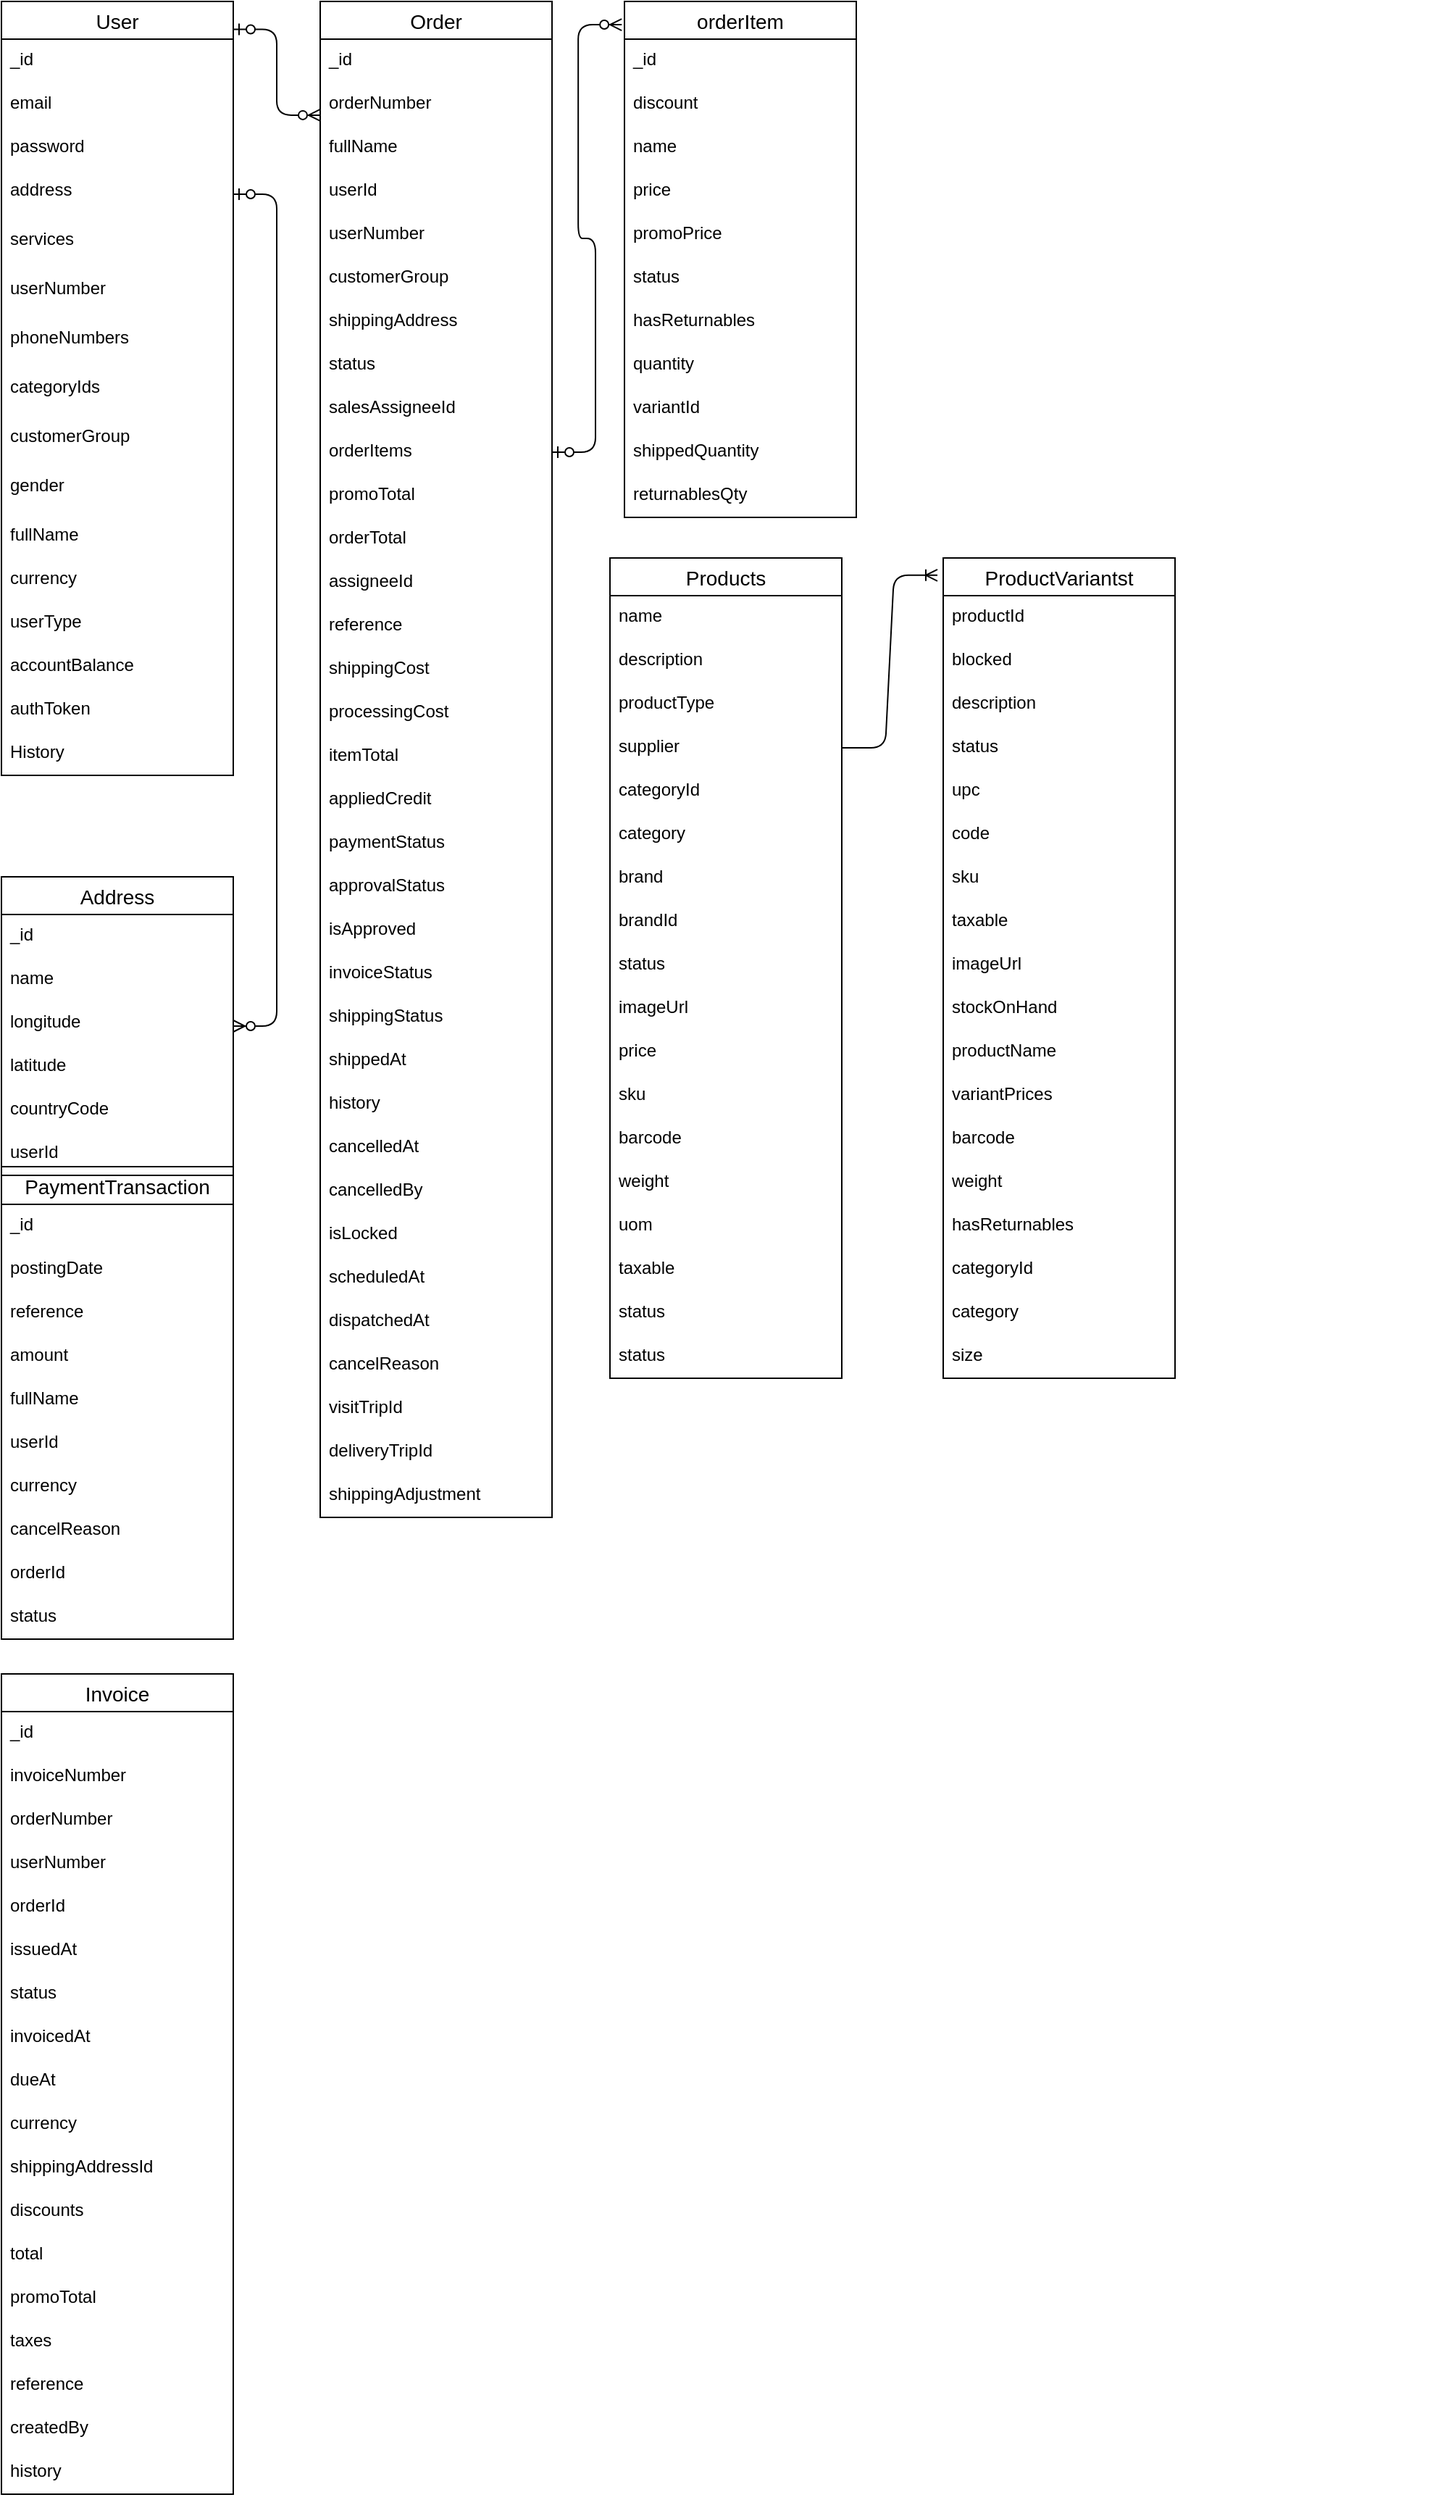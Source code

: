 <mxfile version="13.7.7" type="github">
  <diagram id="R2lEEEUBdFMjLlhIrx00" name="Page-1">
    <mxGraphModel dx="1426" dy="946" grid="1" gridSize="10" guides="1" tooltips="1" connect="1" arrows="1" fold="1" page="1" pageScale="1" pageWidth="850" pageHeight="1100" math="0" shadow="0" extFonts="Permanent Marker^https://fonts.googleapis.com/css?family=Permanent+Marker">
      <root>
        <mxCell id="0" />
        <mxCell id="1" parent="0" />
        <mxCell id="zoeTiOGP78ki9idw1pZU-129" value="&lt;span style=&quot;color: rgba(0 , 0 , 0 , 0) ; font-family: monospace ; font-size: 0px&quot;&gt;tttout&lt;/span&gt;" style="text;html=1;align=center;verticalAlign=middle;resizable=0;points=[];autosize=1;" vertex="1" parent="1">
          <mxGeometry x="400" y="520" width="20" height="20" as="geometry" />
        </mxCell>
        <mxCell id="zoeTiOGP78ki9idw1pZU-151" value="&lt;pre style=&quot;background-color: rgb(255 , 255 , 255) ; font-family: &amp;#34;fira code medium&amp;#34; , monospace ; font-size: 9.8pt&quot;&gt;&lt;pre style=&quot;color: rgb(8 , 8 , 8) ; font-family: &amp;#34;fira code medium&amp;#34; , monospace ; font-size: 9.8pt&quot;&gt;&lt;br&gt;&lt;/pre&gt;&lt;/pre&gt;" style="text;html=1;strokeColor=none;fillColor=none;align=center;verticalAlign=middle;whiteSpace=wrap;rounded=0;" vertex="1" parent="1">
          <mxGeometry x="390" y="560" width="40" height="20" as="geometry" />
        </mxCell>
        <mxCell id="zoeTiOGP78ki9idw1pZU-157" value="&lt;pre style=&quot;background-color: #ffffff ; color: #080808 ; font-family: &amp;#34;fira code medium&amp;#34; , monospace ; font-size: 9.8pt&quot;&gt;&lt;br&gt;&lt;/pre&gt;" style="text;html=1;strokeColor=none;fillColor=none;align=center;verticalAlign=middle;whiteSpace=wrap;rounded=0;" vertex="1" parent="1">
          <mxGeometry x="450" y="570" width="40" height="20" as="geometry" />
        </mxCell>
        <mxCell id="zoeTiOGP78ki9idw1pZU-295" value="" style="edgeStyle=entityRelationEdgeStyle;fontSize=12;html=1;endArrow=ERzeroToMany;startArrow=ERzeroToOne;strokeColor=#000000;exitX=1;exitY=0.5;exitDx=0;exitDy=0;" edge="1" parent="1" source="zoeTiOGP78ki9idw1pZU-280" target="zoeTiOGP78ki9idw1pZU-287">
          <mxGeometry width="100" height="100" relative="1" as="geometry">
            <mxPoint x="170" y="420" as="sourcePoint" />
            <mxPoint x="220" y="680" as="targetPoint" />
          </mxGeometry>
        </mxCell>
        <mxCell id="zoeTiOGP78ki9idw1pZU-276" value="User" style="swimlane;fontStyle=0;childLayout=stackLayout;horizontal=1;startSize=26;horizontalStack=0;resizeParent=1;resizeParentMax=0;resizeLast=0;collapsible=1;marginBottom=0;align=center;fontSize=14;" vertex="1" parent="1">
          <mxGeometry x="30" y="56" width="160" height="534" as="geometry" />
        </mxCell>
        <mxCell id="zoeTiOGP78ki9idw1pZU-277" value="_id" style="text;strokeColor=none;fillColor=none;spacingLeft=4;spacingRight=4;overflow=hidden;rotatable=0;points=[[0,0.5],[1,0.5]];portConstraint=eastwest;fontSize=12;" vertex="1" parent="zoeTiOGP78ki9idw1pZU-276">
          <mxGeometry y="26" width="160" height="30" as="geometry" />
        </mxCell>
        <mxCell id="zoeTiOGP78ki9idw1pZU-278" value="email" style="text;strokeColor=none;fillColor=none;spacingLeft=4;spacingRight=4;overflow=hidden;rotatable=0;points=[[0,0.5],[1,0.5]];portConstraint=eastwest;fontSize=12;" vertex="1" parent="zoeTiOGP78ki9idw1pZU-276">
          <mxGeometry y="56" width="160" height="30" as="geometry" />
        </mxCell>
        <mxCell id="zoeTiOGP78ki9idw1pZU-439" value="password" style="text;strokeColor=none;fillColor=none;spacingLeft=4;spacingRight=4;overflow=hidden;rotatable=0;points=[[0,0.5],[1,0.5]];portConstraint=eastwest;fontSize=12;" vertex="1" parent="zoeTiOGP78ki9idw1pZU-276">
          <mxGeometry y="86" width="160" height="30" as="geometry" />
        </mxCell>
        <mxCell id="zoeTiOGP78ki9idw1pZU-280" value="address" style="text;strokeColor=none;fillColor=none;spacingLeft=4;spacingRight=4;overflow=hidden;rotatable=0;points=[[0,0.5],[1,0.5]];portConstraint=eastwest;fontSize=12;" vertex="1" parent="zoeTiOGP78ki9idw1pZU-276">
          <mxGeometry y="116" width="160" height="34" as="geometry" />
        </mxCell>
        <mxCell id="zoeTiOGP78ki9idw1pZU-438" value="services&#xa;" style="text;strokeColor=none;fillColor=none;spacingLeft=4;spacingRight=4;overflow=hidden;rotatable=0;points=[[0,0.5],[1,0.5]];portConstraint=eastwest;fontSize=12;" vertex="1" parent="zoeTiOGP78ki9idw1pZU-276">
          <mxGeometry y="150" width="160" height="34" as="geometry" />
        </mxCell>
        <mxCell id="zoeTiOGP78ki9idw1pZU-279" value="userNumber" style="text;strokeColor=none;fillColor=none;spacingLeft=4;spacingRight=4;overflow=hidden;rotatable=0;points=[[0,0.5],[1,0.5]];portConstraint=eastwest;fontSize=12;" vertex="1" parent="zoeTiOGP78ki9idw1pZU-276">
          <mxGeometry y="184" width="160" height="34" as="geometry" />
        </mxCell>
        <mxCell id="zoeTiOGP78ki9idw1pZU-281" value="phoneNumbers" style="text;strokeColor=none;fillColor=none;spacingLeft=4;spacingRight=4;overflow=hidden;rotatable=0;points=[[0,0.5],[1,0.5]];portConstraint=eastwest;fontSize=12;" vertex="1" parent="zoeTiOGP78ki9idw1pZU-276">
          <mxGeometry y="218" width="160" height="34" as="geometry" />
        </mxCell>
        <mxCell id="zoeTiOGP78ki9idw1pZU-282" value="categoryIds" style="text;strokeColor=none;fillColor=none;spacingLeft=4;spacingRight=4;overflow=hidden;rotatable=0;points=[[0,0.5],[1,0.5]];portConstraint=eastwest;fontSize=12;" vertex="1" parent="zoeTiOGP78ki9idw1pZU-276">
          <mxGeometry y="252" width="160" height="34" as="geometry" />
        </mxCell>
        <mxCell id="zoeTiOGP78ki9idw1pZU-284" value="customerGroup" style="text;strokeColor=none;fillColor=none;spacingLeft=4;spacingRight=4;overflow=hidden;rotatable=0;points=[[0,0.5],[1,0.5]];portConstraint=eastwest;fontSize=12;" vertex="1" parent="zoeTiOGP78ki9idw1pZU-276">
          <mxGeometry y="286" width="160" height="34" as="geometry" />
        </mxCell>
        <mxCell id="zoeTiOGP78ki9idw1pZU-285" value="gender" style="text;strokeColor=none;fillColor=none;spacingLeft=4;spacingRight=4;overflow=hidden;rotatable=0;points=[[0,0.5],[1,0.5]];portConstraint=eastwest;fontSize=12;" vertex="1" parent="zoeTiOGP78ki9idw1pZU-276">
          <mxGeometry y="320" width="160" height="34" as="geometry" />
        </mxCell>
        <mxCell id="zoeTiOGP78ki9idw1pZU-286" value="fullName" style="text;strokeColor=none;fillColor=none;spacingLeft=4;spacingRight=4;overflow=hidden;rotatable=0;points=[[0,0.5],[1,0.5]];portConstraint=eastwest;fontSize=12;" vertex="1" parent="zoeTiOGP78ki9idw1pZU-276">
          <mxGeometry y="354" width="160" height="30" as="geometry" />
        </mxCell>
        <mxCell id="zoeTiOGP78ki9idw1pZU-292" value="currency" style="text;strokeColor=none;fillColor=none;spacingLeft=4;spacingRight=4;overflow=hidden;rotatable=0;points=[[0,0.5],[1,0.5]];portConstraint=eastwest;fontSize=12;" vertex="1" parent="zoeTiOGP78ki9idw1pZU-276">
          <mxGeometry y="384" width="160" height="30" as="geometry" />
        </mxCell>
        <mxCell id="zoeTiOGP78ki9idw1pZU-304" value="userType" style="text;strokeColor=none;fillColor=none;spacingLeft=4;spacingRight=4;overflow=hidden;rotatable=0;points=[[0,0.5],[1,0.5]];portConstraint=eastwest;fontSize=12;" vertex="1" parent="zoeTiOGP78ki9idw1pZU-276">
          <mxGeometry y="414" width="160" height="30" as="geometry" />
        </mxCell>
        <mxCell id="zoeTiOGP78ki9idw1pZU-417" value="accountBalance" style="text;strokeColor=none;fillColor=none;spacingLeft=4;spacingRight=4;overflow=hidden;rotatable=0;points=[[0,0.5],[1,0.5]];portConstraint=eastwest;fontSize=12;" vertex="1" parent="zoeTiOGP78ki9idw1pZU-276">
          <mxGeometry y="444" width="160" height="30" as="geometry" />
        </mxCell>
        <mxCell id="zoeTiOGP78ki9idw1pZU-437" value="authToken" style="text;strokeColor=none;fillColor=none;spacingLeft=4;spacingRight=4;overflow=hidden;rotatable=0;points=[[0,0.5],[1,0.5]];portConstraint=eastwest;fontSize=12;" vertex="1" parent="zoeTiOGP78ki9idw1pZU-276">
          <mxGeometry y="474" width="160" height="30" as="geometry" />
        </mxCell>
        <mxCell id="zoeTiOGP78ki9idw1pZU-436" value="History" style="text;strokeColor=none;fillColor=none;spacingLeft=4;spacingRight=4;overflow=hidden;rotatable=0;points=[[0,0.5],[1,0.5]];portConstraint=eastwest;fontSize=12;" vertex="1" parent="zoeTiOGP78ki9idw1pZU-276">
          <mxGeometry y="504" width="160" height="30" as="geometry" />
        </mxCell>
        <mxCell id="zoeTiOGP78ki9idw1pZU-310" value="" style="edgeStyle=entityRelationEdgeStyle;fontSize=12;html=1;endArrow=ERzeroToMany;startArrow=ERzeroToOne;strokeColor=#000000;exitX=1;exitY=0.036;exitDx=0;exitDy=0;exitPerimeter=0;entryX=0;entryY=0.075;entryDx=0;entryDy=0;entryPerimeter=0;" edge="1" parent="1" source="zoeTiOGP78ki9idw1pZU-276" target="zoeTiOGP78ki9idw1pZU-296">
          <mxGeometry width="100" height="100" relative="1" as="geometry">
            <mxPoint x="200" y="70" as="sourcePoint" />
            <mxPoint x="620" y="446.972" as="targetPoint" />
          </mxGeometry>
        </mxCell>
        <mxCell id="zoeTiOGP78ki9idw1pZU-296" value="Order" style="swimlane;fontStyle=0;childLayout=stackLayout;horizontal=1;startSize=26;horizontalStack=0;resizeParent=1;resizeParentMax=0;resizeLast=0;collapsible=1;marginBottom=0;align=center;fontSize=14;" vertex="1" parent="1">
          <mxGeometry x="250" y="56" width="160" height="1046" as="geometry" />
        </mxCell>
        <mxCell id="zoeTiOGP78ki9idw1pZU-297" value="_id" style="text;strokeColor=none;fillColor=none;spacingLeft=4;spacingRight=4;overflow=hidden;rotatable=0;points=[[0,0.5],[1,0.5]];portConstraint=eastwest;fontSize=12;" vertex="1" parent="zoeTiOGP78ki9idw1pZU-296">
          <mxGeometry y="26" width="160" height="30" as="geometry" />
        </mxCell>
        <mxCell id="zoeTiOGP78ki9idw1pZU-298" value="orderNumber" style="text;strokeColor=none;fillColor=none;spacingLeft=4;spacingRight=4;overflow=hidden;rotatable=0;points=[[0,0.5],[1,0.5]];portConstraint=eastwest;fontSize=12;" vertex="1" parent="zoeTiOGP78ki9idw1pZU-296">
          <mxGeometry y="56" width="160" height="30" as="geometry" />
        </mxCell>
        <mxCell id="zoeTiOGP78ki9idw1pZU-327" value="fullName" style="text;strokeColor=none;fillColor=none;spacingLeft=4;spacingRight=4;overflow=hidden;rotatable=0;points=[[0,0.5],[1,0.5]];portConstraint=eastwest;fontSize=12;" vertex="1" parent="zoeTiOGP78ki9idw1pZU-296">
          <mxGeometry y="86" width="160" height="30" as="geometry" />
        </mxCell>
        <mxCell id="zoeTiOGP78ki9idw1pZU-299" value="userId" style="text;strokeColor=none;fillColor=none;spacingLeft=4;spacingRight=4;overflow=hidden;rotatable=0;points=[[0,0.5],[1,0.5]];portConstraint=eastwest;fontSize=12;" vertex="1" parent="zoeTiOGP78ki9idw1pZU-296">
          <mxGeometry y="116" width="160" height="30" as="geometry" />
        </mxCell>
        <mxCell id="zoeTiOGP78ki9idw1pZU-300" value="userNumber" style="text;strokeColor=none;fillColor=none;spacingLeft=4;spacingRight=4;overflow=hidden;rotatable=0;points=[[0,0.5],[1,0.5]];portConstraint=eastwest;fontSize=12;" vertex="1" parent="zoeTiOGP78ki9idw1pZU-296">
          <mxGeometry y="146" width="160" height="30" as="geometry" />
        </mxCell>
        <mxCell id="zoeTiOGP78ki9idw1pZU-301" value="customerGroup" style="text;strokeColor=none;fillColor=none;spacingLeft=4;spacingRight=4;overflow=hidden;rotatable=0;points=[[0,0.5],[1,0.5]];portConstraint=eastwest;fontSize=12;" vertex="1" parent="zoeTiOGP78ki9idw1pZU-296">
          <mxGeometry y="176" width="160" height="30" as="geometry" />
        </mxCell>
        <mxCell id="zoeTiOGP78ki9idw1pZU-302" value="shippingAddress" style="text;strokeColor=none;fillColor=none;spacingLeft=4;spacingRight=4;overflow=hidden;rotatable=0;points=[[0,0.5],[1,0.5]];portConstraint=eastwest;fontSize=12;" vertex="1" parent="zoeTiOGP78ki9idw1pZU-296">
          <mxGeometry y="206" width="160" height="30" as="geometry" />
        </mxCell>
        <mxCell id="zoeTiOGP78ki9idw1pZU-305" value="status" style="text;strokeColor=none;fillColor=none;spacingLeft=4;spacingRight=4;overflow=hidden;rotatable=0;points=[[0,0.5],[1,0.5]];portConstraint=eastwest;fontSize=12;" vertex="1" parent="zoeTiOGP78ki9idw1pZU-296">
          <mxGeometry y="236" width="160" height="30" as="geometry" />
        </mxCell>
        <mxCell id="zoeTiOGP78ki9idw1pZU-303" value="salesAssigneeId" style="text;strokeColor=none;fillColor=none;spacingLeft=4;spacingRight=4;overflow=hidden;rotatable=0;points=[[0,0.5],[1,0.5]];portConstraint=eastwest;fontSize=12;" vertex="1" parent="zoeTiOGP78ki9idw1pZU-296">
          <mxGeometry y="266" width="160" height="30" as="geometry" />
        </mxCell>
        <mxCell id="zoeTiOGP78ki9idw1pZU-311" value="orderItems" style="text;strokeColor=none;fillColor=none;spacingLeft=4;spacingRight=4;overflow=hidden;rotatable=0;points=[[0,0.5],[1,0.5]];portConstraint=eastwest;fontSize=12;" vertex="1" parent="zoeTiOGP78ki9idw1pZU-296">
          <mxGeometry y="296" width="160" height="30" as="geometry" />
        </mxCell>
        <mxCell id="zoeTiOGP78ki9idw1pZU-317" value="promoTotal" style="text;strokeColor=none;fillColor=none;spacingLeft=4;spacingRight=4;overflow=hidden;rotatable=0;points=[[0,0.5],[1,0.5]];portConstraint=eastwest;fontSize=12;" vertex="1" parent="zoeTiOGP78ki9idw1pZU-296">
          <mxGeometry y="326" width="160" height="30" as="geometry" />
        </mxCell>
        <mxCell id="zoeTiOGP78ki9idw1pZU-318" value="orderTotal" style="text;strokeColor=none;fillColor=none;spacingLeft=4;spacingRight=4;overflow=hidden;rotatable=0;points=[[0,0.5],[1,0.5]];portConstraint=eastwest;fontSize=12;" vertex="1" parent="zoeTiOGP78ki9idw1pZU-296">
          <mxGeometry y="356" width="160" height="30" as="geometry" />
        </mxCell>
        <mxCell id="zoeTiOGP78ki9idw1pZU-329" value="assigneeId" style="text;strokeColor=none;fillColor=none;spacingLeft=4;spacingRight=4;overflow=hidden;rotatable=0;points=[[0,0.5],[1,0.5]];portConstraint=eastwest;fontSize=12;" vertex="1" parent="zoeTiOGP78ki9idw1pZU-296">
          <mxGeometry y="386" width="160" height="30" as="geometry" />
        </mxCell>
        <mxCell id="zoeTiOGP78ki9idw1pZU-330" value="reference&#xa;" style="text;strokeColor=none;fillColor=none;spacingLeft=4;spacingRight=4;overflow=hidden;rotatable=0;points=[[0,0.5],[1,0.5]];portConstraint=eastwest;fontSize=12;" vertex="1" parent="zoeTiOGP78ki9idw1pZU-296">
          <mxGeometry y="416" width="160" height="30" as="geometry" />
        </mxCell>
        <mxCell id="zoeTiOGP78ki9idw1pZU-331" value="shippingCost" style="text;strokeColor=none;fillColor=none;spacingLeft=4;spacingRight=4;overflow=hidden;rotatable=0;points=[[0,0.5],[1,0.5]];portConstraint=eastwest;fontSize=12;" vertex="1" parent="zoeTiOGP78ki9idw1pZU-296">
          <mxGeometry y="446" width="160" height="30" as="geometry" />
        </mxCell>
        <mxCell id="zoeTiOGP78ki9idw1pZU-332" value="processingCost" style="text;strokeColor=none;fillColor=none;spacingLeft=4;spacingRight=4;overflow=hidden;rotatable=0;points=[[0,0.5],[1,0.5]];portConstraint=eastwest;fontSize=12;" vertex="1" parent="zoeTiOGP78ki9idw1pZU-296">
          <mxGeometry y="476" width="160" height="30" as="geometry" />
        </mxCell>
        <mxCell id="zoeTiOGP78ki9idw1pZU-334" value="itemTotal" style="text;strokeColor=none;fillColor=none;spacingLeft=4;spacingRight=4;overflow=hidden;rotatable=0;points=[[0,0.5],[1,0.5]];portConstraint=eastwest;fontSize=12;" vertex="1" parent="zoeTiOGP78ki9idw1pZU-296">
          <mxGeometry y="506" width="160" height="30" as="geometry" />
        </mxCell>
        <mxCell id="zoeTiOGP78ki9idw1pZU-335" value="appliedCredit" style="text;strokeColor=none;fillColor=none;spacingLeft=4;spacingRight=4;overflow=hidden;rotatable=0;points=[[0,0.5],[1,0.5]];portConstraint=eastwest;fontSize=12;" vertex="1" parent="zoeTiOGP78ki9idw1pZU-296">
          <mxGeometry y="536" width="160" height="30" as="geometry" />
        </mxCell>
        <mxCell id="zoeTiOGP78ki9idw1pZU-336" value="paymentStatus" style="text;strokeColor=none;fillColor=none;spacingLeft=4;spacingRight=4;overflow=hidden;rotatable=0;points=[[0,0.5],[1,0.5]];portConstraint=eastwest;fontSize=12;" vertex="1" parent="zoeTiOGP78ki9idw1pZU-296">
          <mxGeometry y="566" width="160" height="30" as="geometry" />
        </mxCell>
        <mxCell id="zoeTiOGP78ki9idw1pZU-337" value="approvalStatus" style="text;strokeColor=none;fillColor=none;spacingLeft=4;spacingRight=4;overflow=hidden;rotatable=0;points=[[0,0.5],[1,0.5]];portConstraint=eastwest;fontSize=12;" vertex="1" parent="zoeTiOGP78ki9idw1pZU-296">
          <mxGeometry y="596" width="160" height="30" as="geometry" />
        </mxCell>
        <mxCell id="zoeTiOGP78ki9idw1pZU-338" value="isApproved" style="text;strokeColor=none;fillColor=none;spacingLeft=4;spacingRight=4;overflow=hidden;rotatable=0;points=[[0,0.5],[1,0.5]];portConstraint=eastwest;fontSize=12;" vertex="1" parent="zoeTiOGP78ki9idw1pZU-296">
          <mxGeometry y="626" width="160" height="30" as="geometry" />
        </mxCell>
        <mxCell id="zoeTiOGP78ki9idw1pZU-339" value="invoiceStatus" style="text;strokeColor=none;fillColor=none;spacingLeft=4;spacingRight=4;overflow=hidden;rotatable=0;points=[[0,0.5],[1,0.5]];portConstraint=eastwest;fontSize=12;" vertex="1" parent="zoeTiOGP78ki9idw1pZU-296">
          <mxGeometry y="656" width="160" height="30" as="geometry" />
        </mxCell>
        <mxCell id="zoeTiOGP78ki9idw1pZU-340" value="shippingStatus" style="text;strokeColor=none;fillColor=none;spacingLeft=4;spacingRight=4;overflow=hidden;rotatable=0;points=[[0,0.5],[1,0.5]];portConstraint=eastwest;fontSize=12;" vertex="1" parent="zoeTiOGP78ki9idw1pZU-296">
          <mxGeometry y="686" width="160" height="30" as="geometry" />
        </mxCell>
        <mxCell id="zoeTiOGP78ki9idw1pZU-341" value="shippedAt" style="text;strokeColor=none;fillColor=none;spacingLeft=4;spacingRight=4;overflow=hidden;rotatable=0;points=[[0,0.5],[1,0.5]];portConstraint=eastwest;fontSize=12;" vertex="1" parent="zoeTiOGP78ki9idw1pZU-296">
          <mxGeometry y="716" width="160" height="30" as="geometry" />
        </mxCell>
        <mxCell id="zoeTiOGP78ki9idw1pZU-342" value="history" style="text;strokeColor=none;fillColor=none;spacingLeft=4;spacingRight=4;overflow=hidden;rotatable=0;points=[[0,0.5],[1,0.5]];portConstraint=eastwest;fontSize=12;" vertex="1" parent="zoeTiOGP78ki9idw1pZU-296">
          <mxGeometry y="746" width="160" height="30" as="geometry" />
        </mxCell>
        <mxCell id="zoeTiOGP78ki9idw1pZU-343" value="cancelledAt" style="text;strokeColor=none;fillColor=none;spacingLeft=4;spacingRight=4;overflow=hidden;rotatable=0;points=[[0,0.5],[1,0.5]];portConstraint=eastwest;fontSize=12;" vertex="1" parent="zoeTiOGP78ki9idw1pZU-296">
          <mxGeometry y="776" width="160" height="30" as="geometry" />
        </mxCell>
        <mxCell id="zoeTiOGP78ki9idw1pZU-344" value="cancelledBy" style="text;strokeColor=none;fillColor=none;spacingLeft=4;spacingRight=4;overflow=hidden;rotatable=0;points=[[0,0.5],[1,0.5]];portConstraint=eastwest;fontSize=12;" vertex="1" parent="zoeTiOGP78ki9idw1pZU-296">
          <mxGeometry y="806" width="160" height="30" as="geometry" />
        </mxCell>
        <mxCell id="zoeTiOGP78ki9idw1pZU-345" value="isLocked" style="text;strokeColor=none;fillColor=none;spacingLeft=4;spacingRight=4;overflow=hidden;rotatable=0;points=[[0,0.5],[1,0.5]];portConstraint=eastwest;fontSize=12;" vertex="1" parent="zoeTiOGP78ki9idw1pZU-296">
          <mxGeometry y="836" width="160" height="30" as="geometry" />
        </mxCell>
        <mxCell id="zoeTiOGP78ki9idw1pZU-346" value="scheduledAt" style="text;strokeColor=none;fillColor=none;spacingLeft=4;spacingRight=4;overflow=hidden;rotatable=0;points=[[0,0.5],[1,0.5]];portConstraint=eastwest;fontSize=12;" vertex="1" parent="zoeTiOGP78ki9idw1pZU-296">
          <mxGeometry y="866" width="160" height="30" as="geometry" />
        </mxCell>
        <mxCell id="zoeTiOGP78ki9idw1pZU-347" value="dispatchedAt" style="text;strokeColor=none;fillColor=none;spacingLeft=4;spacingRight=4;overflow=hidden;rotatable=0;points=[[0,0.5],[1,0.5]];portConstraint=eastwest;fontSize=12;" vertex="1" parent="zoeTiOGP78ki9idw1pZU-296">
          <mxGeometry y="896" width="160" height="30" as="geometry" />
        </mxCell>
        <mxCell id="zoeTiOGP78ki9idw1pZU-348" value="cancelReason" style="text;strokeColor=none;fillColor=none;spacingLeft=4;spacingRight=4;overflow=hidden;rotatable=0;points=[[0,0.5],[1,0.5]];portConstraint=eastwest;fontSize=12;" vertex="1" parent="zoeTiOGP78ki9idw1pZU-296">
          <mxGeometry y="926" width="160" height="30" as="geometry" />
        </mxCell>
        <mxCell id="zoeTiOGP78ki9idw1pZU-349" value="visitTripId" style="text;strokeColor=none;fillColor=none;spacingLeft=4;spacingRight=4;overflow=hidden;rotatable=0;points=[[0,0.5],[1,0.5]];portConstraint=eastwest;fontSize=12;" vertex="1" parent="zoeTiOGP78ki9idw1pZU-296">
          <mxGeometry y="956" width="160" height="30" as="geometry" />
        </mxCell>
        <mxCell id="zoeTiOGP78ki9idw1pZU-350" value="deliveryTripId" style="text;strokeColor=none;fillColor=none;spacingLeft=4;spacingRight=4;overflow=hidden;rotatable=0;points=[[0,0.5],[1,0.5]];portConstraint=eastwest;fontSize=12;" vertex="1" parent="zoeTiOGP78ki9idw1pZU-296">
          <mxGeometry y="986" width="160" height="30" as="geometry" />
        </mxCell>
        <mxCell id="zoeTiOGP78ki9idw1pZU-351" value="shippingAdjustment" style="text;strokeColor=none;fillColor=none;spacingLeft=4;spacingRight=4;overflow=hidden;rotatable=0;points=[[0,0.5],[1,0.5]];portConstraint=eastwest;fontSize=12;" vertex="1" parent="zoeTiOGP78ki9idw1pZU-296">
          <mxGeometry y="1016" width="160" height="30" as="geometry" />
        </mxCell>
        <mxCell id="zoeTiOGP78ki9idw1pZU-142" value="" style="shape=partialRectangle;overflow=hidden;connectable=0;fillColor=none;top=0;left=0;bottom=0;right=0;align=center;spacingLeft=6;fontStyle=5;" vertex="1" parent="1">
          <mxGeometry x="800" y="210" width="220" height="20" as="geometry" />
        </mxCell>
        <mxCell id="zoeTiOGP78ki9idw1pZU-352" value="" style="edgeStyle=entityRelationEdgeStyle;fontSize=12;html=1;endArrow=ERzeroToMany;startArrow=ERzeroToOne;strokeColor=#000000;entryX=-0.012;entryY=0.045;entryDx=0;entryDy=0;entryPerimeter=0;exitX=1;exitY=0.5;exitDx=0;exitDy=0;" edge="1" parent="1" source="zoeTiOGP78ki9idw1pZU-311" target="zoeTiOGP78ki9idw1pZU-312">
          <mxGeometry width="100" height="100" relative="1" as="geometry">
            <mxPoint x="425" y="100" as="sourcePoint" />
            <mxPoint x="455" y="165.8" as="targetPoint" />
          </mxGeometry>
        </mxCell>
        <mxCell id="zoeTiOGP78ki9idw1pZU-312" value="orderItem" style="swimlane;fontStyle=0;childLayout=stackLayout;horizontal=1;startSize=26;horizontalStack=0;resizeParent=1;resizeParentMax=0;resizeLast=0;collapsible=1;marginBottom=0;align=center;fontSize=14;" vertex="1" parent="1">
          <mxGeometry x="460" y="56" width="160" height="356" as="geometry" />
        </mxCell>
        <mxCell id="zoeTiOGP78ki9idw1pZU-313" value="_id" style="text;strokeColor=none;fillColor=none;spacingLeft=4;spacingRight=4;overflow=hidden;rotatable=0;points=[[0,0.5],[1,0.5]];portConstraint=eastwest;fontSize=12;" vertex="1" parent="zoeTiOGP78ki9idw1pZU-312">
          <mxGeometry y="26" width="160" height="30" as="geometry" />
        </mxCell>
        <mxCell id="zoeTiOGP78ki9idw1pZU-314" value="discount" style="text;strokeColor=none;fillColor=none;spacingLeft=4;spacingRight=4;overflow=hidden;rotatable=0;points=[[0,0.5],[1,0.5]];portConstraint=eastwest;fontSize=12;" vertex="1" parent="zoeTiOGP78ki9idw1pZU-312">
          <mxGeometry y="56" width="160" height="30" as="geometry" />
        </mxCell>
        <mxCell id="zoeTiOGP78ki9idw1pZU-315" value="name" style="text;strokeColor=none;fillColor=none;spacingLeft=4;spacingRight=4;overflow=hidden;rotatable=0;points=[[0,0.5],[1,0.5]];portConstraint=eastwest;fontSize=12;" vertex="1" parent="zoeTiOGP78ki9idw1pZU-312">
          <mxGeometry y="86" width="160" height="30" as="geometry" />
        </mxCell>
        <mxCell id="zoeTiOGP78ki9idw1pZU-316" value="price" style="text;strokeColor=none;fillColor=none;spacingLeft=4;spacingRight=4;overflow=hidden;rotatable=0;points=[[0,0.5],[1,0.5]];portConstraint=eastwest;fontSize=12;" vertex="1" parent="zoeTiOGP78ki9idw1pZU-312">
          <mxGeometry y="116" width="160" height="30" as="geometry" />
        </mxCell>
        <mxCell id="zoeTiOGP78ki9idw1pZU-319" value="promoPrice" style="text;strokeColor=none;fillColor=none;spacingLeft=4;spacingRight=4;overflow=hidden;rotatable=0;points=[[0,0.5],[1,0.5]];portConstraint=eastwest;fontSize=12;" vertex="1" parent="zoeTiOGP78ki9idw1pZU-312">
          <mxGeometry y="146" width="160" height="30" as="geometry" />
        </mxCell>
        <mxCell id="zoeTiOGP78ki9idw1pZU-320" value="status" style="text;strokeColor=none;fillColor=none;spacingLeft=4;spacingRight=4;overflow=hidden;rotatable=0;points=[[0,0.5],[1,0.5]];portConstraint=eastwest;fontSize=12;" vertex="1" parent="zoeTiOGP78ki9idw1pZU-312">
          <mxGeometry y="176" width="160" height="30" as="geometry" />
        </mxCell>
        <mxCell id="zoeTiOGP78ki9idw1pZU-321" value="hasReturnables" style="text;strokeColor=none;fillColor=none;spacingLeft=4;spacingRight=4;overflow=hidden;rotatable=0;points=[[0,0.5],[1,0.5]];portConstraint=eastwest;fontSize=12;" vertex="1" parent="zoeTiOGP78ki9idw1pZU-312">
          <mxGeometry y="206" width="160" height="30" as="geometry" />
        </mxCell>
        <mxCell id="zoeTiOGP78ki9idw1pZU-322" value="quantity" style="text;strokeColor=none;fillColor=none;spacingLeft=4;spacingRight=4;overflow=hidden;rotatable=0;points=[[0,0.5],[1,0.5]];portConstraint=eastwest;fontSize=12;" vertex="1" parent="zoeTiOGP78ki9idw1pZU-312">
          <mxGeometry y="236" width="160" height="30" as="geometry" />
        </mxCell>
        <mxCell id="zoeTiOGP78ki9idw1pZU-323" value="variantId" style="text;strokeColor=none;fillColor=none;spacingLeft=4;spacingRight=4;overflow=hidden;rotatable=0;points=[[0,0.5],[1,0.5]];portConstraint=eastwest;fontSize=12;" vertex="1" parent="zoeTiOGP78ki9idw1pZU-312">
          <mxGeometry y="266" width="160" height="30" as="geometry" />
        </mxCell>
        <mxCell id="zoeTiOGP78ki9idw1pZU-324" value="shippedQuantity" style="text;strokeColor=none;fillColor=none;spacingLeft=4;spacingRight=4;overflow=hidden;rotatable=0;points=[[0,0.5],[1,0.5]];portConstraint=eastwest;fontSize=12;" vertex="1" parent="zoeTiOGP78ki9idw1pZU-312">
          <mxGeometry y="296" width="160" height="30" as="geometry" />
        </mxCell>
        <mxCell id="zoeTiOGP78ki9idw1pZU-325" value="returnablesQty" style="text;strokeColor=none;fillColor=none;spacingLeft=4;spacingRight=4;overflow=hidden;rotatable=0;points=[[0,0.5],[1,0.5]];portConstraint=eastwest;fontSize=12;" vertex="1" parent="zoeTiOGP78ki9idw1pZU-312">
          <mxGeometry y="326" width="160" height="30" as="geometry" />
        </mxCell>
        <mxCell id="zoeTiOGP78ki9idw1pZU-466" value="Products" style="swimlane;fontStyle=0;childLayout=stackLayout;horizontal=1;startSize=26;horizontalStack=0;resizeParent=1;resizeParentMax=0;resizeLast=0;collapsible=1;marginBottom=0;align=center;fontSize=14;" vertex="1" parent="1">
          <mxGeometry x="450" y="440" width="160" height="566" as="geometry" />
        </mxCell>
        <mxCell id="zoeTiOGP78ki9idw1pZU-467" value="name" style="text;strokeColor=none;fillColor=none;spacingLeft=4;spacingRight=4;overflow=hidden;rotatable=0;points=[[0,0.5],[1,0.5]];portConstraint=eastwest;fontSize=12;" vertex="1" parent="zoeTiOGP78ki9idw1pZU-466">
          <mxGeometry y="26" width="160" height="30" as="geometry" />
        </mxCell>
        <mxCell id="zoeTiOGP78ki9idw1pZU-468" value="description" style="text;strokeColor=none;fillColor=none;spacingLeft=4;spacingRight=4;overflow=hidden;rotatable=0;points=[[0,0.5],[1,0.5]];portConstraint=eastwest;fontSize=12;" vertex="1" parent="zoeTiOGP78ki9idw1pZU-466">
          <mxGeometry y="56" width="160" height="30" as="geometry" />
        </mxCell>
        <mxCell id="zoeTiOGP78ki9idw1pZU-469" value="productType" style="text;strokeColor=none;fillColor=none;spacingLeft=4;spacingRight=4;overflow=hidden;rotatable=0;points=[[0,0.5],[1,0.5]];portConstraint=eastwest;fontSize=12;" vertex="1" parent="zoeTiOGP78ki9idw1pZU-466">
          <mxGeometry y="86" width="160" height="30" as="geometry" />
        </mxCell>
        <mxCell id="zoeTiOGP78ki9idw1pZU-470" value="supplier" style="text;strokeColor=none;fillColor=none;spacingLeft=4;spacingRight=4;overflow=hidden;rotatable=0;points=[[0,0.5],[1,0.5]];portConstraint=eastwest;fontSize=12;" vertex="1" parent="zoeTiOGP78ki9idw1pZU-466">
          <mxGeometry y="116" width="160" height="30" as="geometry" />
        </mxCell>
        <mxCell id="zoeTiOGP78ki9idw1pZU-471" value="categoryId" style="text;strokeColor=none;fillColor=none;spacingLeft=4;spacingRight=4;overflow=hidden;rotatable=0;points=[[0,0.5],[1,0.5]];portConstraint=eastwest;fontSize=12;" vertex="1" parent="zoeTiOGP78ki9idw1pZU-466">
          <mxGeometry y="146" width="160" height="30" as="geometry" />
        </mxCell>
        <mxCell id="zoeTiOGP78ki9idw1pZU-473" value="category" style="text;strokeColor=none;fillColor=none;spacingLeft=4;spacingRight=4;overflow=hidden;rotatable=0;points=[[0,0.5],[1,0.5]];portConstraint=eastwest;fontSize=12;" vertex="1" parent="zoeTiOGP78ki9idw1pZU-466">
          <mxGeometry y="176" width="160" height="30" as="geometry" />
        </mxCell>
        <mxCell id="zoeTiOGP78ki9idw1pZU-475" value="brand" style="text;strokeColor=none;fillColor=none;spacingLeft=4;spacingRight=4;overflow=hidden;rotatable=0;points=[[0,0.5],[1,0.5]];portConstraint=eastwest;fontSize=12;" vertex="1" parent="zoeTiOGP78ki9idw1pZU-466">
          <mxGeometry y="206" width="160" height="30" as="geometry" />
        </mxCell>
        <mxCell id="zoeTiOGP78ki9idw1pZU-477" value="brandId" style="text;strokeColor=none;fillColor=none;spacingLeft=4;spacingRight=4;overflow=hidden;rotatable=0;points=[[0,0.5],[1,0.5]];portConstraint=eastwest;fontSize=12;" vertex="1" parent="zoeTiOGP78ki9idw1pZU-466">
          <mxGeometry y="236" width="160" height="30" as="geometry" />
        </mxCell>
        <mxCell id="zoeTiOGP78ki9idw1pZU-476" value="status" style="text;strokeColor=none;fillColor=none;spacingLeft=4;spacingRight=4;overflow=hidden;rotatable=0;points=[[0,0.5],[1,0.5]];portConstraint=eastwest;fontSize=12;" vertex="1" parent="zoeTiOGP78ki9idw1pZU-466">
          <mxGeometry y="266" width="160" height="30" as="geometry" />
        </mxCell>
        <mxCell id="zoeTiOGP78ki9idw1pZU-478" value="imageUrl" style="text;strokeColor=none;fillColor=none;spacingLeft=4;spacingRight=4;overflow=hidden;rotatable=0;points=[[0,0.5],[1,0.5]];portConstraint=eastwest;fontSize=12;" vertex="1" parent="zoeTiOGP78ki9idw1pZU-466">
          <mxGeometry y="296" width="160" height="30" as="geometry" />
        </mxCell>
        <mxCell id="zoeTiOGP78ki9idw1pZU-479" value="price" style="text;strokeColor=none;fillColor=none;spacingLeft=4;spacingRight=4;overflow=hidden;rotatable=0;points=[[0,0.5],[1,0.5]];portConstraint=eastwest;fontSize=12;" vertex="1" parent="zoeTiOGP78ki9idw1pZU-466">
          <mxGeometry y="326" width="160" height="30" as="geometry" />
        </mxCell>
        <mxCell id="zoeTiOGP78ki9idw1pZU-480" value="sku" style="text;strokeColor=none;fillColor=none;spacingLeft=4;spacingRight=4;overflow=hidden;rotatable=0;points=[[0,0.5],[1,0.5]];portConstraint=eastwest;fontSize=12;" vertex="1" parent="zoeTiOGP78ki9idw1pZU-466">
          <mxGeometry y="356" width="160" height="30" as="geometry" />
        </mxCell>
        <mxCell id="zoeTiOGP78ki9idw1pZU-481" value="barcode" style="text;strokeColor=none;fillColor=none;spacingLeft=4;spacingRight=4;overflow=hidden;rotatable=0;points=[[0,0.5],[1,0.5]];portConstraint=eastwest;fontSize=12;" vertex="1" parent="zoeTiOGP78ki9idw1pZU-466">
          <mxGeometry y="386" width="160" height="30" as="geometry" />
        </mxCell>
        <mxCell id="zoeTiOGP78ki9idw1pZU-482" value="weight" style="text;strokeColor=none;fillColor=none;spacingLeft=4;spacingRight=4;overflow=hidden;rotatable=0;points=[[0,0.5],[1,0.5]];portConstraint=eastwest;fontSize=12;" vertex="1" parent="zoeTiOGP78ki9idw1pZU-466">
          <mxGeometry y="416" width="160" height="30" as="geometry" />
        </mxCell>
        <mxCell id="zoeTiOGP78ki9idw1pZU-483" value="uom" style="text;strokeColor=none;fillColor=none;spacingLeft=4;spacingRight=4;overflow=hidden;rotatable=0;points=[[0,0.5],[1,0.5]];portConstraint=eastwest;fontSize=12;" vertex="1" parent="zoeTiOGP78ki9idw1pZU-466">
          <mxGeometry y="446" width="160" height="30" as="geometry" />
        </mxCell>
        <mxCell id="zoeTiOGP78ki9idw1pZU-484" value="taxable" style="text;strokeColor=none;fillColor=none;spacingLeft=4;spacingRight=4;overflow=hidden;rotatable=0;points=[[0,0.5],[1,0.5]];portConstraint=eastwest;fontSize=12;" vertex="1" parent="zoeTiOGP78ki9idw1pZU-466">
          <mxGeometry y="476" width="160" height="30" as="geometry" />
        </mxCell>
        <mxCell id="zoeTiOGP78ki9idw1pZU-485" value="status" style="text;strokeColor=none;fillColor=none;spacingLeft=4;spacingRight=4;overflow=hidden;rotatable=0;points=[[0,0.5],[1,0.5]];portConstraint=eastwest;fontSize=12;" vertex="1" parent="zoeTiOGP78ki9idw1pZU-466">
          <mxGeometry y="506" width="160" height="30" as="geometry" />
        </mxCell>
        <mxCell id="zoeTiOGP78ki9idw1pZU-486" value="status" style="text;strokeColor=none;fillColor=none;spacingLeft=4;spacingRight=4;overflow=hidden;rotatable=0;points=[[0,0.5],[1,0.5]];portConstraint=eastwest;fontSize=12;" vertex="1" parent="zoeTiOGP78ki9idw1pZU-466">
          <mxGeometry y="536" width="160" height="30" as="geometry" />
        </mxCell>
        <mxCell id="zoeTiOGP78ki9idw1pZU-441" value="ProductVariantst" style="swimlane;fontStyle=0;childLayout=stackLayout;horizontal=1;startSize=26;horizontalStack=0;resizeParent=1;resizeParentMax=0;resizeLast=0;collapsible=1;marginBottom=0;align=center;fontSize=14;" vertex="1" parent="1">
          <mxGeometry x="680" y="440" width="160" height="566" as="geometry" />
        </mxCell>
        <mxCell id="zoeTiOGP78ki9idw1pZU-442" value="productId" style="text;strokeColor=none;fillColor=none;spacingLeft=4;spacingRight=4;overflow=hidden;rotatable=0;points=[[0,0.5],[1,0.5]];portConstraint=eastwest;fontSize=12;" vertex="1" parent="zoeTiOGP78ki9idw1pZU-441">
          <mxGeometry y="26" width="160" height="30" as="geometry" />
        </mxCell>
        <mxCell id="zoeTiOGP78ki9idw1pZU-444" value="blocked" style="text;strokeColor=none;fillColor=none;spacingLeft=4;spacingRight=4;overflow=hidden;rotatable=0;points=[[0,0.5],[1,0.5]];portConstraint=eastwest;fontSize=12;" vertex="1" parent="zoeTiOGP78ki9idw1pZU-441">
          <mxGeometry y="56" width="160" height="30" as="geometry" />
        </mxCell>
        <mxCell id="zoeTiOGP78ki9idw1pZU-445" value="description" style="text;strokeColor=none;fillColor=none;spacingLeft=4;spacingRight=4;overflow=hidden;rotatable=0;points=[[0,0.5],[1,0.5]];portConstraint=eastwest;fontSize=12;" vertex="1" parent="zoeTiOGP78ki9idw1pZU-441">
          <mxGeometry y="86" width="160" height="30" as="geometry" />
        </mxCell>
        <mxCell id="zoeTiOGP78ki9idw1pZU-446" value="status" style="text;strokeColor=none;fillColor=none;spacingLeft=4;spacingRight=4;overflow=hidden;rotatable=0;points=[[0,0.5],[1,0.5]];portConstraint=eastwest;fontSize=12;" vertex="1" parent="zoeTiOGP78ki9idw1pZU-441">
          <mxGeometry y="116" width="160" height="30" as="geometry" />
        </mxCell>
        <mxCell id="zoeTiOGP78ki9idw1pZU-447" value="upc" style="text;strokeColor=none;fillColor=none;spacingLeft=4;spacingRight=4;overflow=hidden;rotatable=0;points=[[0,0.5],[1,0.5]];portConstraint=eastwest;fontSize=12;" vertex="1" parent="zoeTiOGP78ki9idw1pZU-441">
          <mxGeometry y="146" width="160" height="30" as="geometry" />
        </mxCell>
        <mxCell id="zoeTiOGP78ki9idw1pZU-448" value="code" style="text;strokeColor=none;fillColor=none;spacingLeft=4;spacingRight=4;overflow=hidden;rotatable=0;points=[[0,0.5],[1,0.5]];portConstraint=eastwest;fontSize=12;" vertex="1" parent="zoeTiOGP78ki9idw1pZU-441">
          <mxGeometry y="176" width="160" height="30" as="geometry" />
        </mxCell>
        <mxCell id="zoeTiOGP78ki9idw1pZU-449" value="sku" style="text;strokeColor=none;fillColor=none;spacingLeft=4;spacingRight=4;overflow=hidden;rotatable=0;points=[[0,0.5],[1,0.5]];portConstraint=eastwest;fontSize=12;" vertex="1" parent="zoeTiOGP78ki9idw1pZU-441">
          <mxGeometry y="206" width="160" height="30" as="geometry" />
        </mxCell>
        <mxCell id="zoeTiOGP78ki9idw1pZU-451" value="taxable" style="text;strokeColor=none;fillColor=none;spacingLeft=4;spacingRight=4;overflow=hidden;rotatable=0;points=[[0,0.5],[1,0.5]];portConstraint=eastwest;fontSize=12;" vertex="1" parent="zoeTiOGP78ki9idw1pZU-441">
          <mxGeometry y="236" width="160" height="30" as="geometry" />
        </mxCell>
        <mxCell id="zoeTiOGP78ki9idw1pZU-453" value="imageUrl" style="text;strokeColor=none;fillColor=none;spacingLeft=4;spacingRight=4;overflow=hidden;rotatable=0;points=[[0,0.5],[1,0.5]];portConstraint=eastwest;fontSize=12;" vertex="1" parent="zoeTiOGP78ki9idw1pZU-441">
          <mxGeometry y="266" width="160" height="30" as="geometry" />
        </mxCell>
        <mxCell id="zoeTiOGP78ki9idw1pZU-455" value="stockOnHand" style="text;strokeColor=none;fillColor=none;spacingLeft=4;spacingRight=4;overflow=hidden;rotatable=0;points=[[0,0.5],[1,0.5]];portConstraint=eastwest;fontSize=12;" vertex="1" parent="zoeTiOGP78ki9idw1pZU-441">
          <mxGeometry y="296" width="160" height="30" as="geometry" />
        </mxCell>
        <mxCell id="zoeTiOGP78ki9idw1pZU-456" value="productName" style="text;strokeColor=none;fillColor=none;spacingLeft=4;spacingRight=4;overflow=hidden;rotatable=0;points=[[0,0.5],[1,0.5]];portConstraint=eastwest;fontSize=12;" vertex="1" parent="zoeTiOGP78ki9idw1pZU-441">
          <mxGeometry y="326" width="160" height="30" as="geometry" />
        </mxCell>
        <mxCell id="zoeTiOGP78ki9idw1pZU-457" value="variantPrices" style="text;strokeColor=none;fillColor=none;spacingLeft=4;spacingRight=4;overflow=hidden;rotatable=0;points=[[0,0.5],[1,0.5]];portConstraint=eastwest;fontSize=12;" vertex="1" parent="zoeTiOGP78ki9idw1pZU-441">
          <mxGeometry y="356" width="160" height="30" as="geometry" />
        </mxCell>
        <mxCell id="zoeTiOGP78ki9idw1pZU-458" value="barcode" style="text;strokeColor=none;fillColor=none;spacingLeft=4;spacingRight=4;overflow=hidden;rotatable=0;points=[[0,0.5],[1,0.5]];portConstraint=eastwest;fontSize=12;" vertex="1" parent="zoeTiOGP78ki9idw1pZU-441">
          <mxGeometry y="386" width="160" height="30" as="geometry" />
        </mxCell>
        <mxCell id="zoeTiOGP78ki9idw1pZU-460" value="weight" style="text;strokeColor=none;fillColor=none;spacingLeft=4;spacingRight=4;overflow=hidden;rotatable=0;points=[[0,0.5],[1,0.5]];portConstraint=eastwest;fontSize=12;" vertex="1" parent="zoeTiOGP78ki9idw1pZU-441">
          <mxGeometry y="416" width="160" height="30" as="geometry" />
        </mxCell>
        <mxCell id="zoeTiOGP78ki9idw1pZU-461" value="hasReturnables" style="text;strokeColor=none;fillColor=none;spacingLeft=4;spacingRight=4;overflow=hidden;rotatable=0;points=[[0,0.5],[1,0.5]];portConstraint=eastwest;fontSize=12;" vertex="1" parent="zoeTiOGP78ki9idw1pZU-441">
          <mxGeometry y="446" width="160" height="30" as="geometry" />
        </mxCell>
        <mxCell id="zoeTiOGP78ki9idw1pZU-462" value="categoryId" style="text;strokeColor=none;fillColor=none;spacingLeft=4;spacingRight=4;overflow=hidden;rotatable=0;points=[[0,0.5],[1,0.5]];portConstraint=eastwest;fontSize=12;" vertex="1" parent="zoeTiOGP78ki9idw1pZU-441">
          <mxGeometry y="476" width="160" height="30" as="geometry" />
        </mxCell>
        <mxCell id="zoeTiOGP78ki9idw1pZU-464" value="category" style="text;strokeColor=none;fillColor=none;spacingLeft=4;spacingRight=4;overflow=hidden;rotatable=0;points=[[0,0.5],[1,0.5]];portConstraint=eastwest;fontSize=12;" vertex="1" parent="zoeTiOGP78ki9idw1pZU-441">
          <mxGeometry y="506" width="160" height="30" as="geometry" />
        </mxCell>
        <mxCell id="zoeTiOGP78ki9idw1pZU-465" value="size" style="text;strokeColor=none;fillColor=none;spacingLeft=4;spacingRight=4;overflow=hidden;rotatable=0;points=[[0,0.5],[1,0.5]];portConstraint=eastwest;fontSize=12;" vertex="1" parent="zoeTiOGP78ki9idw1pZU-441">
          <mxGeometry y="536" width="160" height="30" as="geometry" />
        </mxCell>
        <mxCell id="zoeTiOGP78ki9idw1pZU-364" value="Invoice" style="swimlane;fontStyle=0;childLayout=stackLayout;horizontal=1;startSize=26;horizontalStack=0;resizeParent=1;resizeParentMax=0;resizeLast=0;collapsible=1;marginBottom=0;align=center;fontSize=14;" vertex="1" parent="1">
          <mxGeometry x="30" y="1210" width="160" height="566" as="geometry" />
        </mxCell>
        <mxCell id="zoeTiOGP78ki9idw1pZU-365" value="_id" style="text;strokeColor=none;fillColor=none;spacingLeft=4;spacingRight=4;overflow=hidden;rotatable=0;points=[[0,0.5],[1,0.5]];portConstraint=eastwest;fontSize=12;" vertex="1" parent="zoeTiOGP78ki9idw1pZU-364">
          <mxGeometry y="26" width="160" height="30" as="geometry" />
        </mxCell>
        <mxCell id="zoeTiOGP78ki9idw1pZU-366" value="invoiceNumber" style="text;strokeColor=none;fillColor=none;spacingLeft=4;spacingRight=4;overflow=hidden;rotatable=0;points=[[0,0.5],[1,0.5]];portConstraint=eastwest;fontSize=12;" vertex="1" parent="zoeTiOGP78ki9idw1pZU-364">
          <mxGeometry y="56" width="160" height="30" as="geometry" />
        </mxCell>
        <mxCell id="zoeTiOGP78ki9idw1pZU-367" value="orderNumber" style="text;strokeColor=none;fillColor=none;spacingLeft=4;spacingRight=4;overflow=hidden;rotatable=0;points=[[0,0.5],[1,0.5]];portConstraint=eastwest;fontSize=12;" vertex="1" parent="zoeTiOGP78ki9idw1pZU-364">
          <mxGeometry y="86" width="160" height="30" as="geometry" />
        </mxCell>
        <mxCell id="zoeTiOGP78ki9idw1pZU-368" value="userNumber" style="text;strokeColor=none;fillColor=none;spacingLeft=4;spacingRight=4;overflow=hidden;rotatable=0;points=[[0,0.5],[1,0.5]];portConstraint=eastwest;fontSize=12;" vertex="1" parent="zoeTiOGP78ki9idw1pZU-364">
          <mxGeometry y="116" width="160" height="30" as="geometry" />
        </mxCell>
        <mxCell id="zoeTiOGP78ki9idw1pZU-369" value="orderId" style="text;strokeColor=none;fillColor=none;spacingLeft=4;spacingRight=4;overflow=hidden;rotatable=0;points=[[0,0.5],[1,0.5]];portConstraint=eastwest;fontSize=12;" vertex="1" parent="zoeTiOGP78ki9idw1pZU-364">
          <mxGeometry y="146" width="160" height="30" as="geometry" />
        </mxCell>
        <mxCell id="zoeTiOGP78ki9idw1pZU-370" value="issuedAt" style="text;strokeColor=none;fillColor=none;spacingLeft=4;spacingRight=4;overflow=hidden;rotatable=0;points=[[0,0.5],[1,0.5]];portConstraint=eastwest;fontSize=12;" vertex="1" parent="zoeTiOGP78ki9idw1pZU-364">
          <mxGeometry y="176" width="160" height="30" as="geometry" />
        </mxCell>
        <mxCell id="zoeTiOGP78ki9idw1pZU-371" value="status" style="text;strokeColor=none;fillColor=none;spacingLeft=4;spacingRight=4;overflow=hidden;rotatable=0;points=[[0,0.5],[1,0.5]];portConstraint=eastwest;fontSize=12;" vertex="1" parent="zoeTiOGP78ki9idw1pZU-364">
          <mxGeometry y="206" width="160" height="30" as="geometry" />
        </mxCell>
        <mxCell id="zoeTiOGP78ki9idw1pZU-372" value="invoicedAt" style="text;strokeColor=none;fillColor=none;spacingLeft=4;spacingRight=4;overflow=hidden;rotatable=0;points=[[0,0.5],[1,0.5]];portConstraint=eastwest;fontSize=12;" vertex="1" parent="zoeTiOGP78ki9idw1pZU-364">
          <mxGeometry y="236" width="160" height="30" as="geometry" />
        </mxCell>
        <mxCell id="zoeTiOGP78ki9idw1pZU-373" value="dueAt" style="text;strokeColor=none;fillColor=none;spacingLeft=4;spacingRight=4;overflow=hidden;rotatable=0;points=[[0,0.5],[1,0.5]];portConstraint=eastwest;fontSize=12;" vertex="1" parent="zoeTiOGP78ki9idw1pZU-364">
          <mxGeometry y="266" width="160" height="30" as="geometry" />
        </mxCell>
        <mxCell id="zoeTiOGP78ki9idw1pZU-374" value="currency" style="text;strokeColor=none;fillColor=none;spacingLeft=4;spacingRight=4;overflow=hidden;rotatable=0;points=[[0,0.5],[1,0.5]];portConstraint=eastwest;fontSize=12;" vertex="1" parent="zoeTiOGP78ki9idw1pZU-364">
          <mxGeometry y="296" width="160" height="30" as="geometry" />
        </mxCell>
        <mxCell id="zoeTiOGP78ki9idw1pZU-375" value="shippingAddressId" style="text;strokeColor=none;fillColor=none;spacingLeft=4;spacingRight=4;overflow=hidden;rotatable=0;points=[[0,0.5],[1,0.5]];portConstraint=eastwest;fontSize=12;" vertex="1" parent="zoeTiOGP78ki9idw1pZU-364">
          <mxGeometry y="326" width="160" height="30" as="geometry" />
        </mxCell>
        <mxCell id="zoeTiOGP78ki9idw1pZU-376" value="discounts" style="text;strokeColor=none;fillColor=none;spacingLeft=4;spacingRight=4;overflow=hidden;rotatable=0;points=[[0,0.5],[1,0.5]];portConstraint=eastwest;fontSize=12;" vertex="1" parent="zoeTiOGP78ki9idw1pZU-364">
          <mxGeometry y="356" width="160" height="30" as="geometry" />
        </mxCell>
        <mxCell id="zoeTiOGP78ki9idw1pZU-377" value="total" style="text;strokeColor=none;fillColor=none;spacingLeft=4;spacingRight=4;overflow=hidden;rotatable=0;points=[[0,0.5],[1,0.5]];portConstraint=eastwest;fontSize=12;" vertex="1" parent="zoeTiOGP78ki9idw1pZU-364">
          <mxGeometry y="386" width="160" height="30" as="geometry" />
        </mxCell>
        <mxCell id="zoeTiOGP78ki9idw1pZU-378" value="promoTotal" style="text;strokeColor=none;fillColor=none;spacingLeft=4;spacingRight=4;overflow=hidden;rotatable=0;points=[[0,0.5],[1,0.5]];portConstraint=eastwest;fontSize=12;" vertex="1" parent="zoeTiOGP78ki9idw1pZU-364">
          <mxGeometry y="416" width="160" height="30" as="geometry" />
        </mxCell>
        <mxCell id="zoeTiOGP78ki9idw1pZU-379" value="taxes" style="text;strokeColor=none;fillColor=none;spacingLeft=4;spacingRight=4;overflow=hidden;rotatable=0;points=[[0,0.5],[1,0.5]];portConstraint=eastwest;fontSize=12;" vertex="1" parent="zoeTiOGP78ki9idw1pZU-364">
          <mxGeometry y="446" width="160" height="30" as="geometry" />
        </mxCell>
        <mxCell id="zoeTiOGP78ki9idw1pZU-380" value="reference" style="text;strokeColor=none;fillColor=none;spacingLeft=4;spacingRight=4;overflow=hidden;rotatable=0;points=[[0,0.5],[1,0.5]];portConstraint=eastwest;fontSize=12;" vertex="1" parent="zoeTiOGP78ki9idw1pZU-364">
          <mxGeometry y="476" width="160" height="30" as="geometry" />
        </mxCell>
        <mxCell id="zoeTiOGP78ki9idw1pZU-381" value="createdBy" style="text;strokeColor=none;fillColor=none;spacingLeft=4;spacingRight=4;overflow=hidden;rotatable=0;points=[[0,0.5],[1,0.5]];portConstraint=eastwest;fontSize=12;" vertex="1" parent="zoeTiOGP78ki9idw1pZU-364">
          <mxGeometry y="506" width="160" height="30" as="geometry" />
        </mxCell>
        <mxCell id="zoeTiOGP78ki9idw1pZU-382" value="history" style="text;strokeColor=none;fillColor=none;spacingLeft=4;spacingRight=4;overflow=hidden;rotatable=0;points=[[0,0.5],[1,0.5]];portConstraint=eastwest;fontSize=12;" vertex="1" parent="zoeTiOGP78ki9idw1pZU-364">
          <mxGeometry y="536" width="160" height="30" as="geometry" />
        </mxCell>
        <mxCell id="zoeTiOGP78ki9idw1pZU-353" value="PaymentTransaction" style="swimlane;fontStyle=0;childLayout=stackLayout;horizontal=1;startSize=26;horizontalStack=0;resizeParent=1;resizeParentMax=0;resizeLast=0;collapsible=1;marginBottom=0;align=center;fontSize=14;" vertex="1" parent="1">
          <mxGeometry x="30" y="860" width="160" height="326" as="geometry" />
        </mxCell>
        <mxCell id="zoeTiOGP78ki9idw1pZU-354" value="_id" style="text;strokeColor=none;fillColor=none;spacingLeft=4;spacingRight=4;overflow=hidden;rotatable=0;points=[[0,0.5],[1,0.5]];portConstraint=eastwest;fontSize=12;" vertex="1" parent="zoeTiOGP78ki9idw1pZU-353">
          <mxGeometry y="26" width="160" height="30" as="geometry" />
        </mxCell>
        <mxCell id="zoeTiOGP78ki9idw1pZU-355" value="postingDate" style="text;strokeColor=none;fillColor=none;spacingLeft=4;spacingRight=4;overflow=hidden;rotatable=0;points=[[0,0.5],[1,0.5]];portConstraint=eastwest;fontSize=12;" vertex="1" parent="zoeTiOGP78ki9idw1pZU-353">
          <mxGeometry y="56" width="160" height="30" as="geometry" />
        </mxCell>
        <mxCell id="zoeTiOGP78ki9idw1pZU-356" value="reference" style="text;strokeColor=none;fillColor=none;spacingLeft=4;spacingRight=4;overflow=hidden;rotatable=0;points=[[0,0.5],[1,0.5]];portConstraint=eastwest;fontSize=12;" vertex="1" parent="zoeTiOGP78ki9idw1pZU-353">
          <mxGeometry y="86" width="160" height="30" as="geometry" />
        </mxCell>
        <mxCell id="zoeTiOGP78ki9idw1pZU-360" value="amount" style="text;strokeColor=none;fillColor=none;spacingLeft=4;spacingRight=4;overflow=hidden;rotatable=0;points=[[0,0.5],[1,0.5]];portConstraint=eastwest;fontSize=12;" vertex="1" parent="zoeTiOGP78ki9idw1pZU-353">
          <mxGeometry y="116" width="160" height="30" as="geometry" />
        </mxCell>
        <mxCell id="zoeTiOGP78ki9idw1pZU-357" value="fullName" style="text;strokeColor=none;fillColor=none;spacingLeft=4;spacingRight=4;overflow=hidden;rotatable=0;points=[[0,0.5],[1,0.5]];portConstraint=eastwest;fontSize=12;" vertex="1" parent="zoeTiOGP78ki9idw1pZU-353">
          <mxGeometry y="146" width="160" height="30" as="geometry" />
        </mxCell>
        <mxCell id="zoeTiOGP78ki9idw1pZU-358" value="userId" style="text;strokeColor=none;fillColor=none;spacingLeft=4;spacingRight=4;overflow=hidden;rotatable=0;points=[[0,0.5],[1,0.5]];portConstraint=eastwest;fontSize=12;" vertex="1" parent="zoeTiOGP78ki9idw1pZU-353">
          <mxGeometry y="176" width="160" height="30" as="geometry" />
        </mxCell>
        <mxCell id="zoeTiOGP78ki9idw1pZU-359" value="currency" style="text;strokeColor=none;fillColor=none;spacingLeft=4;spacingRight=4;overflow=hidden;rotatable=0;points=[[0,0.5],[1,0.5]];portConstraint=eastwest;fontSize=12;" vertex="1" parent="zoeTiOGP78ki9idw1pZU-353">
          <mxGeometry y="206" width="160" height="30" as="geometry" />
        </mxCell>
        <mxCell id="zoeTiOGP78ki9idw1pZU-361" value="cancelReason" style="text;strokeColor=none;fillColor=none;spacingLeft=4;spacingRight=4;overflow=hidden;rotatable=0;points=[[0,0.5],[1,0.5]];portConstraint=eastwest;fontSize=12;" vertex="1" parent="zoeTiOGP78ki9idw1pZU-353">
          <mxGeometry y="236" width="160" height="30" as="geometry" />
        </mxCell>
        <mxCell id="zoeTiOGP78ki9idw1pZU-362" value="orderId" style="text;strokeColor=none;fillColor=none;spacingLeft=4;spacingRight=4;overflow=hidden;rotatable=0;points=[[0,0.5],[1,0.5]];portConstraint=eastwest;fontSize=12;" vertex="1" parent="zoeTiOGP78ki9idw1pZU-353">
          <mxGeometry y="266" width="160" height="30" as="geometry" />
        </mxCell>
        <mxCell id="zoeTiOGP78ki9idw1pZU-363" value="status" style="text;strokeColor=none;fillColor=none;spacingLeft=4;spacingRight=4;overflow=hidden;rotatable=0;points=[[0,0.5],[1,0.5]];portConstraint=eastwest;fontSize=12;" vertex="1" parent="zoeTiOGP78ki9idw1pZU-353">
          <mxGeometry y="296" width="160" height="30" as="geometry" />
        </mxCell>
        <mxCell id="zoeTiOGP78ki9idw1pZU-287" value="Address" style="swimlane;fontStyle=0;childLayout=stackLayout;horizontal=1;startSize=26;horizontalStack=0;resizeParent=1;resizeParentMax=0;resizeLast=0;collapsible=1;marginBottom=0;align=center;fontSize=14;" vertex="1" parent="1">
          <mxGeometry x="30" y="660" width="160" height="206" as="geometry" />
        </mxCell>
        <mxCell id="zoeTiOGP78ki9idw1pZU-288" value="_id" style="text;strokeColor=none;fillColor=none;spacingLeft=4;spacingRight=4;overflow=hidden;rotatable=0;points=[[0,0.5],[1,0.5]];portConstraint=eastwest;fontSize=12;" vertex="1" parent="zoeTiOGP78ki9idw1pZU-287">
          <mxGeometry y="26" width="160" height="30" as="geometry" />
        </mxCell>
        <mxCell id="zoeTiOGP78ki9idw1pZU-440" value="name" style="text;strokeColor=none;fillColor=none;spacingLeft=4;spacingRight=4;overflow=hidden;rotatable=0;points=[[0,0.5],[1,0.5]];portConstraint=eastwest;fontSize=12;" vertex="1" parent="zoeTiOGP78ki9idw1pZU-287">
          <mxGeometry y="56" width="160" height="30" as="geometry" />
        </mxCell>
        <mxCell id="zoeTiOGP78ki9idw1pZU-289" value="longitude" style="text;strokeColor=none;fillColor=none;spacingLeft=4;spacingRight=4;overflow=hidden;rotatable=0;points=[[0,0.5],[1,0.5]];portConstraint=eastwest;fontSize=12;" vertex="1" parent="zoeTiOGP78ki9idw1pZU-287">
          <mxGeometry y="86" width="160" height="30" as="geometry" />
        </mxCell>
        <mxCell id="zoeTiOGP78ki9idw1pZU-290" value="latitude" style="text;strokeColor=none;fillColor=none;spacingLeft=4;spacingRight=4;overflow=hidden;rotatable=0;points=[[0,0.5],[1,0.5]];portConstraint=eastwest;fontSize=12;" vertex="1" parent="zoeTiOGP78ki9idw1pZU-287">
          <mxGeometry y="116" width="160" height="30" as="geometry" />
        </mxCell>
        <mxCell id="zoeTiOGP78ki9idw1pZU-291" value="countryCode" style="text;strokeColor=none;fillColor=none;spacingLeft=4;spacingRight=4;overflow=hidden;rotatable=0;points=[[0,0.5],[1,0.5]];portConstraint=eastwest;fontSize=12;" vertex="1" parent="zoeTiOGP78ki9idw1pZU-287">
          <mxGeometry y="146" width="160" height="30" as="geometry" />
        </mxCell>
        <mxCell id="zoeTiOGP78ki9idw1pZU-328" value="userId" style="text;strokeColor=none;fillColor=none;spacingLeft=4;spacingRight=4;overflow=hidden;rotatable=0;points=[[0,0.5],[1,0.5]];portConstraint=eastwest;fontSize=12;" vertex="1" parent="zoeTiOGP78ki9idw1pZU-287">
          <mxGeometry y="176" width="160" height="30" as="geometry" />
        </mxCell>
        <mxCell id="zoeTiOGP78ki9idw1pZU-487" value="" style="edgeStyle=entityRelationEdgeStyle;fontSize=12;html=1;endArrow=ERoneToMany;strokeColor=#000000;exitX=1;exitY=0.5;exitDx=0;exitDy=0;entryX=-0.025;entryY=0.021;entryDx=0;entryDy=0;entryPerimeter=0;" edge="1" parent="1" source="zoeTiOGP78ki9idw1pZU-470" target="zoeTiOGP78ki9idw1pZU-441">
          <mxGeometry width="100" height="100" relative="1" as="geometry">
            <mxPoint x="780" y="591" as="sourcePoint" />
            <mxPoint x="850" y="491" as="targetPoint" />
          </mxGeometry>
        </mxCell>
      </root>
    </mxGraphModel>
  </diagram>
</mxfile>
